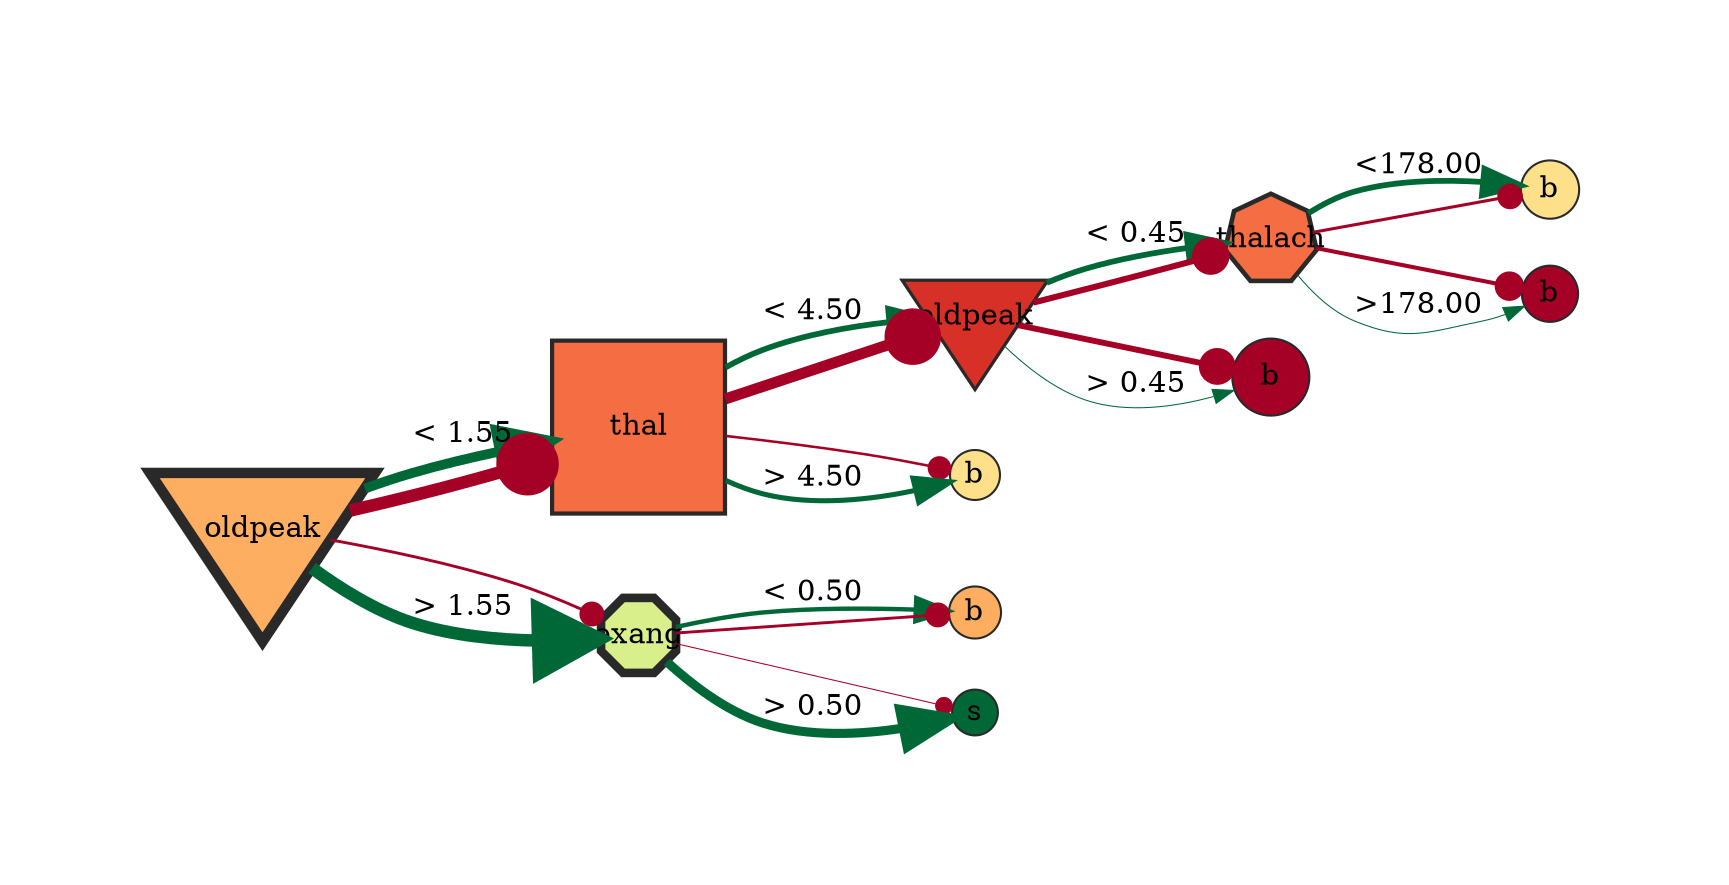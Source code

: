 digraph title{
graph [ rankdir="LR", bgcolor="white", pad=1.000000 ]
0 [label="oldpeak", style="filled,setlinewidth(5.00)", fillcolor="#fdae61", color="#292929", shape=invtriangle, fixedsize=true, height=1.500000, width=1.500000]
0 -> 1 [ color="#006837" label="< 1.55", penwidth="4.705882", arrowhead="normal", arrowsize=2.529412 ]
0 -> 1 [ color="#a50026", penwidth="6.000000", arrowhead="dot", arrowsize=3.000000 ]
0 -> 2 [ color="#a50026", penwidth="1.389706", arrowhead="dot", arrowsize=1.323529 ]
0 -> 2 [ color="#006837" label="> 1.55", penwidth="6.000000", arrowhead="normal", arrowsize=3.000000 ]
1 [label="thal", style="filled,setlinewidth(2.02)", fillcolor="#f46d43", color="#292929", shape=polygon, fixedsize=true, height=1.153608, width=1.153608]
1 -> 3 [ color="#006837" label="< 4.50", penwidth="2.764706", arrowhead="normal", arrowsize=1.823529 ]
1 -> 3 [ color="#a50026", penwidth="5.272059", arrowhead="dot", arrowsize=2.735294 ]
1 -> 4 [ color="#a50026", penwidth="1.227941", arrowhead="dot", arrowsize=1.264706 ]
1 -> 4 [ color="#006837" label="> 4.50", penwidth="2.441176", arrowhead="normal", arrowsize=1.705882 ]
2 [label="exang", style="filled,setlinewidth(4.12)", fillcolor="#d9ef8b", color="#292929", shape=octagon, fixedsize=true, height=0.497938, width=0.497938]
2 -> 5 [ color="#006837" label="< 0.50", penwidth="2.117647", arrowhead="normal", arrowsize=1.588235 ]
2 -> 5 [ color="#a50026", penwidth="1.389706", arrowhead="dot", arrowsize=1.323529 ]
2 -> 6 [ color="#a50026", penwidth="0.500000", arrowhead="dot", arrowsize=1.000000 ]
2 -> 6 [ color="#006837" label="> 0.50", penwidth="4.382353", arrowhead="normal", arrowsize=2.411765 ]
3 [label="oldpeak", style="filled,setlinewidth(1.56)", fillcolor="#d73027", color="#292929", shape=invtriangle, fixedsize=true, height=0.968041, width=0.968041]
3 -> 7 [ color="#006837" label="< 0.45", penwidth="2.764706", arrowhead="normal", arrowsize=1.823529 ]
3 -> 7 [ color="#a50026", penwidth="2.926471", arrowhead="dot", arrowsize=1.882353 ]
3 -> 8 [ color="#a50026", penwidth="2.845588", arrowhead="dot", arrowsize=1.852941 ]
3 -> 8 [ color="#006837" label="> 0.45", penwidth="0.500000", arrowhead="normal", arrowsize=1.000000 ]
4 [label="b", style="filled,setlinewidth(1.00)", fillcolor="#fee08b", color="#292929", shape=circle, fixedsize=true, height=0.337113, width=0.337113]
5 [label="b", style="filled,setlinewidth(1.00)", fillcolor="#fdae61", color="#292929", shape=circle, fixedsize=true, height=0.349485, width=0.349485]
6 [label="s", style="filled,setlinewidth(1.00)", fillcolor="#006837", color="#292929", shape=circle, fixedsize=true, height=0.300000, width=0.300000]
7 [label="thalach", style="filled,setlinewidth(2.21)", fillcolor="#f46d43", color="#292929", shape=septagon, fixedsize=true, height=0.609278, width=0.609278]
7 -> 9 [ color="#006837" label="<178.00", penwidth="2.764706", arrowhead="normal", arrowsize=1.823529 ]
7 -> 9 [ color="#a50026", penwidth="1.470588", arrowhead="dot", arrowsize=1.352941 ]
7 -> 10 [ color="#a50026", penwidth="1.955882", arrowhead="dot", arrowsize=1.529412 ]
7 -> 10 [ color="#006837" label=">178.00", penwidth="0.500000", arrowhead="normal", arrowsize=1.000000 ]
8 [label="b", style="filled,setlinewidth(1.00)", fillcolor="#a50026", color="#292929", shape=circle, fixedsize=true, height=0.510309, width=0.510309]
9 [label="b", style="filled,setlinewidth(1.00)", fillcolor="#fee08b", color="#292929", shape=circle, fixedsize=true, height=0.386598, width=0.386598]
10 [label="b", style="filled,setlinewidth(1.00)", fillcolor="#a50026", color="#292929", shape=circle, fixedsize=true, height=0.374227, width=0.374227]
}
